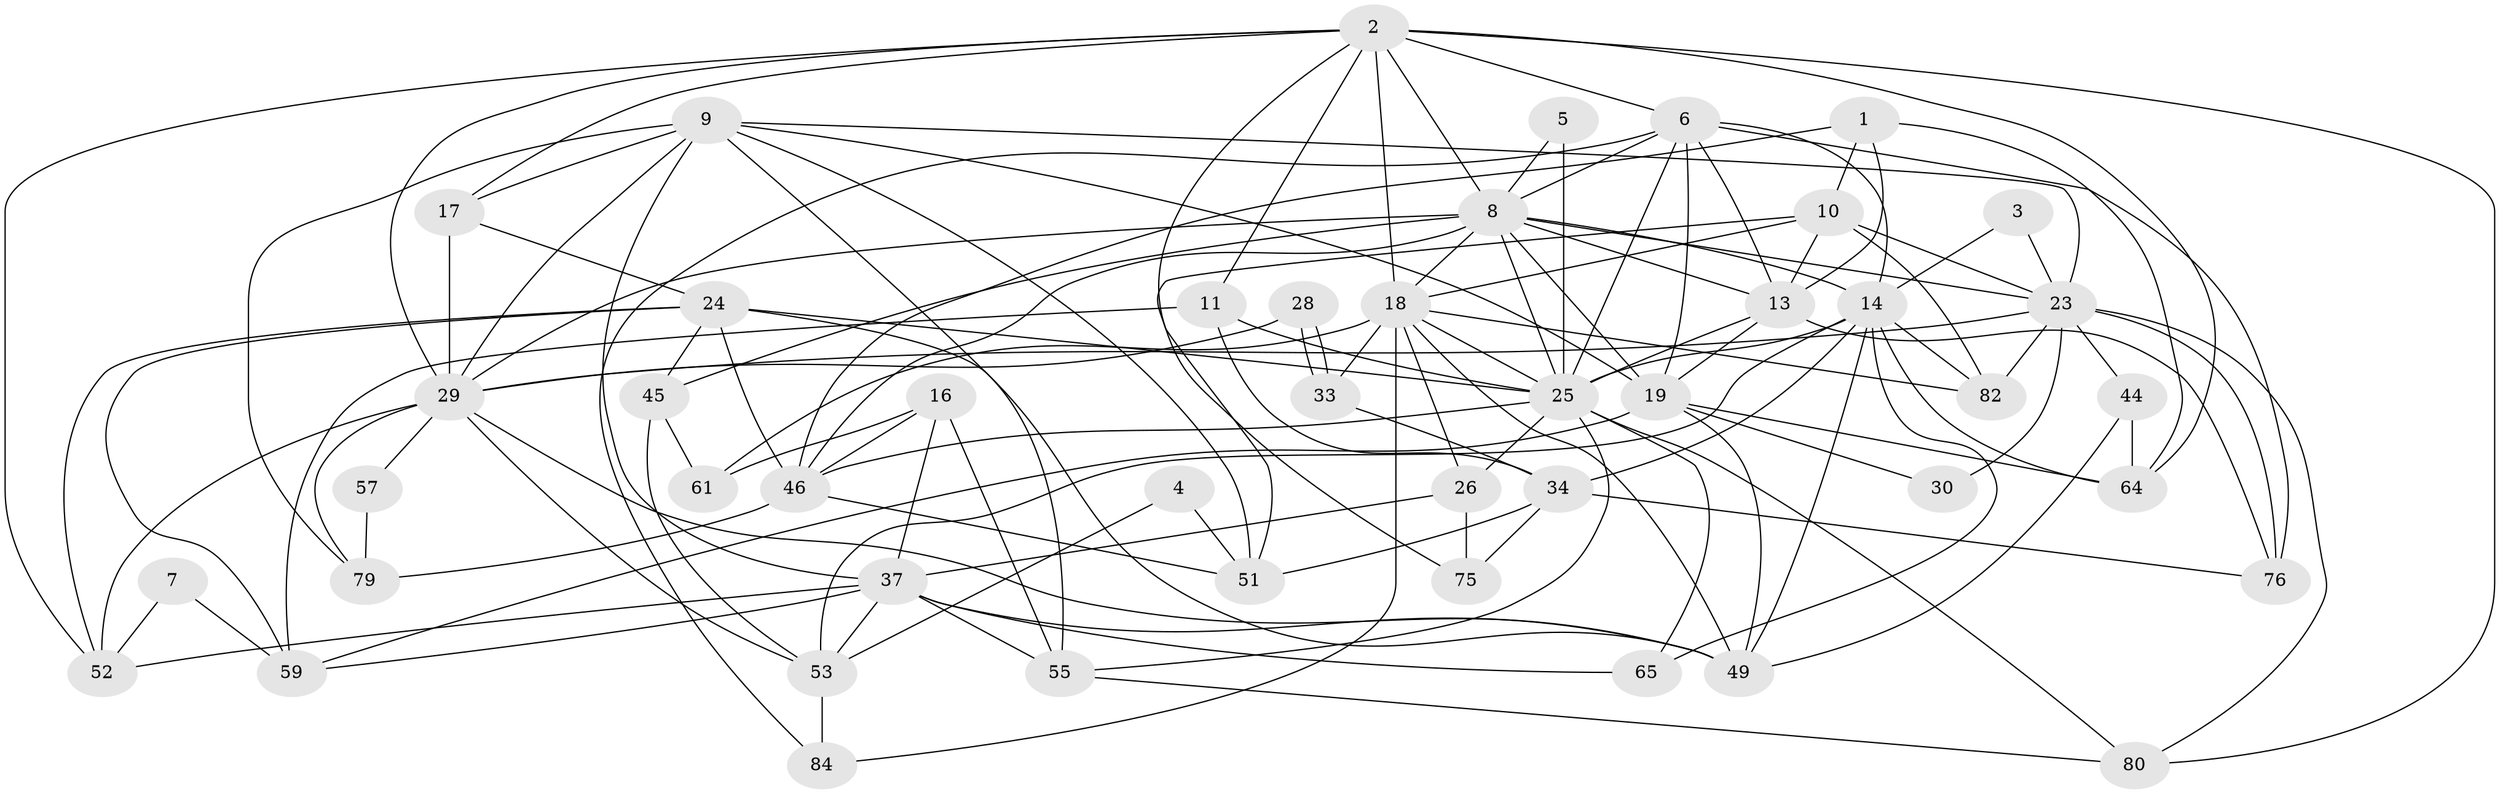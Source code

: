 // original degree distribution, {3: 0.1935483870967742, 4: 0.34408602150537637, 2: 0.16129032258064516, 6: 0.053763440860215055, 8: 0.010752688172043012, 5: 0.1827956989247312, 7: 0.043010752688172046, 9: 0.010752688172043012}
// Generated by graph-tools (version 1.1) at 2025/18/03/04/25 18:18:48]
// undirected, 46 vertices, 127 edges
graph export_dot {
graph [start="1"]
  node [color=gray90,style=filled];
  1 [super="+38"];
  2 [super="+15+12"];
  3;
  4;
  5;
  6 [super="+69+47"];
  7;
  8 [super="+32+21+39"];
  9 [super="+22"];
  10 [super="+93"];
  11 [super="+90"];
  13 [super="+27+58+36"];
  14 [super="+35+41+56+68"];
  16;
  17 [super="+20"];
  18 [super="+42+81+60"];
  19 [super="+89+85"];
  23 [super="+73"];
  24 [super="+86"];
  25 [super="+63"];
  26;
  28;
  29 [super="+31"];
  30;
  33;
  34 [super="+50+92"];
  37 [super="+40+43"];
  44;
  45;
  46 [super="+88"];
  49 [super="+71"];
  51;
  52;
  53 [super="+70"];
  55 [super="+77"];
  57;
  59;
  61;
  64 [super="+83"];
  65;
  75;
  76;
  79;
  80;
  82;
  84;
  1 -- 13;
  1 -- 64;
  1 -- 10;
  1 -- 46;
  2 -- 18 [weight=2];
  2 -- 11;
  2 -- 75;
  2 -- 80;
  2 -- 6;
  2 -- 17;
  2 -- 8;
  2 -- 29;
  2 -- 64;
  2 -- 52;
  3 -- 23;
  3 -- 14;
  4 -- 51;
  4 -- 53;
  5 -- 8;
  5 -- 25;
  6 -- 76;
  6 -- 13;
  6 -- 84;
  6 -- 8;
  6 -- 19;
  6 -- 25;
  6 -- 14;
  7 -- 52;
  7 -- 59;
  8 -- 13;
  8 -- 18 [weight=2];
  8 -- 14;
  8 -- 45;
  8 -- 46;
  8 -- 19;
  8 -- 29 [weight=2];
  8 -- 23;
  8 -- 25;
  9 -- 23;
  9 -- 79;
  9 -- 37;
  9 -- 19;
  9 -- 17;
  9 -- 51;
  9 -- 29;
  9 -- 49;
  10 -- 23;
  10 -- 82;
  10 -- 51;
  10 -- 18;
  10 -- 13;
  11 -- 59;
  11 -- 34;
  11 -- 25;
  13 -- 19 [weight=2];
  13 -- 25;
  13 -- 76;
  14 -- 49;
  14 -- 53;
  14 -- 34 [weight=2];
  14 -- 64 [weight=2];
  14 -- 65;
  14 -- 82;
  14 -- 25;
  16 -- 61;
  16 -- 55;
  16 -- 37;
  16 -- 46;
  17 -- 24;
  17 -- 29 [weight=3];
  18 -- 26;
  18 -- 33;
  18 -- 49;
  18 -- 82;
  18 -- 84;
  18 -- 61;
  18 -- 25;
  19 -- 64;
  19 -- 59;
  19 -- 30;
  19 -- 49;
  23 -- 80;
  23 -- 82;
  23 -- 44;
  23 -- 29;
  23 -- 30;
  23 -- 76;
  24 -- 59;
  24 -- 52;
  24 -- 25;
  24 -- 45;
  24 -- 46;
  24 -- 55;
  25 -- 80;
  25 -- 65;
  25 -- 46;
  25 -- 55;
  25 -- 26;
  26 -- 75;
  26 -- 37;
  28 -- 33;
  28 -- 33;
  28 -- 29;
  29 -- 79;
  29 -- 52;
  29 -- 57;
  29 -- 53;
  29 -- 49;
  33 -- 34;
  34 -- 75;
  34 -- 51;
  34 -- 76;
  37 -- 65;
  37 -- 52;
  37 -- 55;
  37 -- 59;
  37 -- 53;
  37 -- 49;
  44 -- 64;
  44 -- 49;
  45 -- 61;
  45 -- 53;
  46 -- 79;
  46 -- 51;
  53 -- 84;
  55 -- 80;
  57 -- 79;
}
